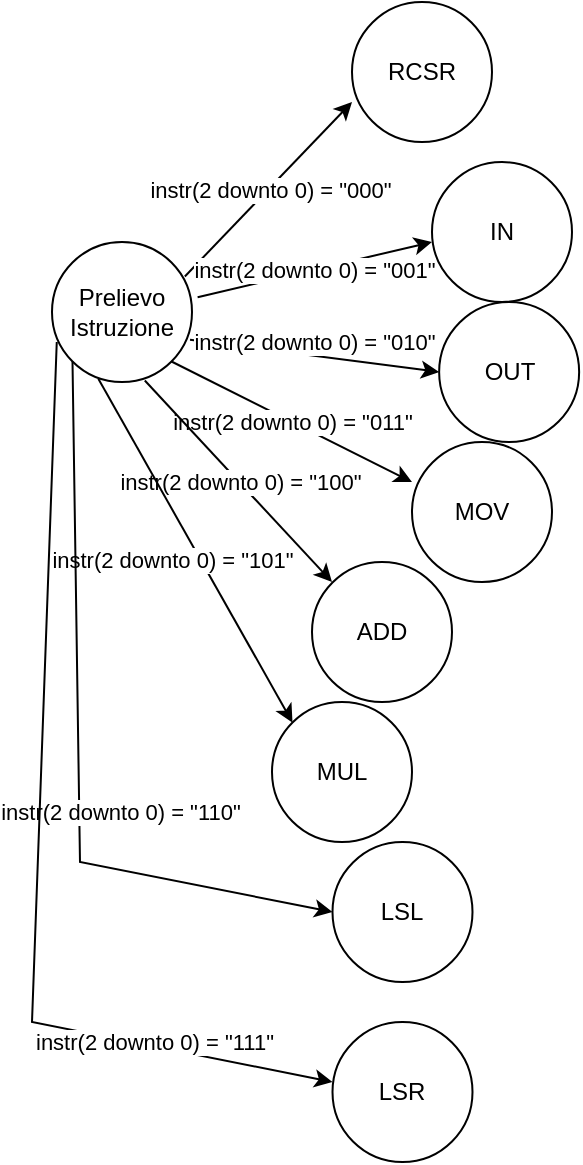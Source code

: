 <mxfile version="15.8.7" type="device"><diagram id="RTBEwho9EZ6to86f7R3S" name="Pagina-1"><mxGraphModel dx="1038" dy="641" grid="1" gridSize="10" guides="1" tooltips="1" connect="1" arrows="1" fold="1" page="1" pageScale="1" pageWidth="827" pageHeight="1169" math="0" shadow="0"><root><mxCell id="0"/><mxCell id="1" parent="0"/><mxCell id="CTYE7MLHH2Upmz_9Mhol-1" value="Prelievo&lt;br&gt;Istruzione" style="ellipse;whiteSpace=wrap;html=1;aspect=fixed;" vertex="1" parent="1"><mxGeometry x="30" y="470" width="70" height="70" as="geometry"/></mxCell><mxCell id="CTYE7MLHH2Upmz_9Mhol-4" value="RCSR" style="ellipse;whiteSpace=wrap;html=1;aspect=fixed;" vertex="1" parent="1"><mxGeometry x="180" y="350" width="70" height="70" as="geometry"/></mxCell><mxCell id="CTYE7MLHH2Upmz_9Mhol-5" value="" style="endArrow=classic;html=1;rounded=0;exitX=0.949;exitY=0.246;exitDx=0;exitDy=0;exitPerimeter=0;" edge="1" parent="1" source="CTYE7MLHH2Upmz_9Mhol-1"><mxGeometry relative="1" as="geometry"><mxPoint x="220" y="500" as="sourcePoint"/><mxPoint x="180" y="400" as="targetPoint"/></mxGeometry></mxCell><mxCell id="CTYE7MLHH2Upmz_9Mhol-6" value="instr(2 downto 0) = &quot;000&quot;" style="edgeLabel;resizable=0;html=1;align=center;verticalAlign=middle;" connectable="0" vertex="1" parent="CTYE7MLHH2Upmz_9Mhol-5"><mxGeometry relative="1" as="geometry"/></mxCell><mxCell id="CTYE7MLHH2Upmz_9Mhol-9" value="IN" style="ellipse;whiteSpace=wrap;html=1;aspect=fixed;" vertex="1" parent="1"><mxGeometry x="220" y="430" width="70" height="70" as="geometry"/></mxCell><mxCell id="CTYE7MLHH2Upmz_9Mhol-10" value="" style="endArrow=classic;html=1;rounded=0;exitX=1.04;exitY=0.394;exitDx=0;exitDy=0;exitPerimeter=0;" edge="1" parent="1" source="CTYE7MLHH2Upmz_9Mhol-1"><mxGeometry relative="1" as="geometry"><mxPoint x="170.0" y="567.22" as="sourcePoint"/><mxPoint x="220" y="470" as="targetPoint"/></mxGeometry></mxCell><mxCell id="CTYE7MLHH2Upmz_9Mhol-11" value="instr(2 downto 0) = &quot;001&quot;" style="edgeLabel;resizable=0;html=1;align=center;verticalAlign=middle;" connectable="0" vertex="1" parent="CTYE7MLHH2Upmz_9Mhol-10"><mxGeometry relative="1" as="geometry"/></mxCell><mxCell id="CTYE7MLHH2Upmz_9Mhol-12" value="OUT" style="ellipse;whiteSpace=wrap;html=1;aspect=fixed;" vertex="1" parent="1"><mxGeometry x="223.57" y="500" width="70" height="70" as="geometry"/></mxCell><mxCell id="CTYE7MLHH2Upmz_9Mhol-13" value="" style="endArrow=classic;html=1;rounded=0;exitX=0.986;exitY=0.698;exitDx=0;exitDy=0;exitPerimeter=0;entryX=0;entryY=0.5;entryDx=0;entryDy=0;" edge="1" parent="1" source="CTYE7MLHH2Upmz_9Mhol-1" target="CTYE7MLHH2Upmz_9Mhol-12"><mxGeometry relative="1" as="geometry"><mxPoint x="140.0" y="637.22" as="sourcePoint"/><mxPoint x="223.57" y="550" as="targetPoint"/></mxGeometry></mxCell><mxCell id="CTYE7MLHH2Upmz_9Mhol-14" value="instr(2 downto 0) = &quot;010&quot;" style="edgeLabel;resizable=0;html=1;align=center;verticalAlign=middle;" connectable="0" vertex="1" parent="CTYE7MLHH2Upmz_9Mhol-13"><mxGeometry relative="1" as="geometry"><mxPoint x="-1" y="-7" as="offset"/></mxGeometry></mxCell><mxCell id="CTYE7MLHH2Upmz_9Mhol-15" value="MOV" style="ellipse;whiteSpace=wrap;html=1;aspect=fixed;" vertex="1" parent="1"><mxGeometry x="210" y="570" width="70" height="70" as="geometry"/></mxCell><mxCell id="CTYE7MLHH2Upmz_9Mhol-16" value="" style="endArrow=classic;html=1;rounded=0;exitX=1;exitY=1;exitDx=0;exitDy=0;" edge="1" parent="1" source="CTYE7MLHH2Upmz_9Mhol-1"><mxGeometry relative="1" as="geometry"><mxPoint x="146.37" y="647.58" as="sourcePoint"/><mxPoint x="210" y="590" as="targetPoint"/></mxGeometry></mxCell><mxCell id="CTYE7MLHH2Upmz_9Mhol-17" value="instr(2 downto 0) = &quot;011&quot;" style="edgeLabel;resizable=0;html=1;align=center;verticalAlign=middle;" connectable="0" vertex="1" parent="CTYE7MLHH2Upmz_9Mhol-16"><mxGeometry relative="1" as="geometry"/></mxCell><mxCell id="CTYE7MLHH2Upmz_9Mhol-18" value="ADD" style="ellipse;whiteSpace=wrap;html=1;aspect=fixed;" vertex="1" parent="1"><mxGeometry x="160" y="630" width="70" height="70" as="geometry"/></mxCell><mxCell id="CTYE7MLHH2Upmz_9Mhol-19" value="" style="endArrow=classic;html=1;rounded=0;exitX=0.663;exitY=0.989;exitDx=0;exitDy=0;exitPerimeter=0;" edge="1" parent="1" source="CTYE7MLHH2Upmz_9Mhol-1"><mxGeometry relative="1" as="geometry"><mxPoint x="126.68" y="787.22" as="sourcePoint"/><mxPoint x="170" y="640" as="targetPoint"/></mxGeometry></mxCell><mxCell id="CTYE7MLHH2Upmz_9Mhol-20" value="instr(2 downto 0) = &quot;100&quot;" style="edgeLabel;resizable=0;html=1;align=center;verticalAlign=middle;" connectable="0" vertex="1" parent="CTYE7MLHH2Upmz_9Mhol-19"><mxGeometry relative="1" as="geometry"/></mxCell><mxCell id="CTYE7MLHH2Upmz_9Mhol-21" value="MUL" style="ellipse;whiteSpace=wrap;html=1;aspect=fixed;" vertex="1" parent="1"><mxGeometry x="140" y="700" width="70" height="70" as="geometry"/></mxCell><mxCell id="CTYE7MLHH2Upmz_9Mhol-22" value="" style="endArrow=classic;html=1;rounded=0;exitX=0.331;exitY=0.977;exitDx=0;exitDy=0;exitPerimeter=0;entryX=0;entryY=0;entryDx=0;entryDy=0;" edge="1" parent="1" source="CTYE7MLHH2Upmz_9Mhol-1" target="CTYE7MLHH2Upmz_9Mhol-21"><mxGeometry relative="1" as="geometry"><mxPoint x="133.05" y="797.58" as="sourcePoint"/><mxPoint x="250.25" y="770" as="targetPoint"/></mxGeometry></mxCell><mxCell id="CTYE7MLHH2Upmz_9Mhol-23" value="instr(2 downto 0) = &quot;101&quot;" style="edgeLabel;resizable=0;html=1;align=center;verticalAlign=middle;" connectable="0" vertex="1" parent="CTYE7MLHH2Upmz_9Mhol-22"><mxGeometry relative="1" as="geometry"><mxPoint x="-12" y="5" as="offset"/></mxGeometry></mxCell><mxCell id="CTYE7MLHH2Upmz_9Mhol-24" value="LSL" style="ellipse;whiteSpace=wrap;html=1;aspect=fixed;" vertex="1" parent="1"><mxGeometry x="170.25" y="770" width="70" height="70" as="geometry"/></mxCell><mxCell id="CTYE7MLHH2Upmz_9Mhol-25" value="" style="endArrow=classic;html=1;rounded=0;exitX=0;exitY=1;exitDx=0;exitDy=0;entryX=0;entryY=0.5;entryDx=0;entryDy=0;" edge="1" parent="1" target="CTYE7MLHH2Upmz_9Mhol-24" source="CTYE7MLHH2Upmz_9Mhol-1"><mxGeometry relative="1" as="geometry"><mxPoint x="129.27" y="818.86" as="sourcePoint"/><mxPoint x="253.82" y="850" as="targetPoint"/><Array as="points"><mxPoint x="44" y="780"/></Array></mxGeometry></mxCell><mxCell id="CTYE7MLHH2Upmz_9Mhol-26" value="instr(2 downto 0) = &quot;110&quot;" style="edgeLabel;resizable=0;html=1;align=center;verticalAlign=middle;" connectable="0" vertex="1" parent="CTYE7MLHH2Upmz_9Mhol-25"><mxGeometry relative="1" as="geometry"><mxPoint x="21" y="36" as="offset"/></mxGeometry></mxCell><mxCell id="CTYE7MLHH2Upmz_9Mhol-27" value="LSR" style="ellipse;whiteSpace=wrap;html=1;aspect=fixed;" vertex="1" parent="1"><mxGeometry x="170.25" y="860" width="70" height="70" as="geometry"/></mxCell><mxCell id="CTYE7MLHH2Upmz_9Mhol-28" value="" style="endArrow=classic;html=1;rounded=0;exitX=0.034;exitY=0.714;exitDx=0;exitDy=0;exitPerimeter=0;" edge="1" parent="1" source="CTYE7MLHH2Upmz_9Mhol-1"><mxGeometry relative="1" as="geometry"><mxPoint x="49.999" y="829.749" as="sourcePoint"/><mxPoint x="170.25" y="890" as="targetPoint"/><Array as="points"><mxPoint x="20" y="860"/></Array></mxGeometry></mxCell><mxCell id="CTYE7MLHH2Upmz_9Mhol-29" value="instr(2 downto 0) = &quot;111&quot;" style="edgeLabel;resizable=0;html=1;align=center;verticalAlign=middle;" connectable="0" vertex="1" parent="CTYE7MLHH2Upmz_9Mhol-28"><mxGeometry relative="1" as="geometry"><mxPoint x="57" y="103" as="offset"/></mxGeometry></mxCell></root></mxGraphModel></diagram></mxfile>